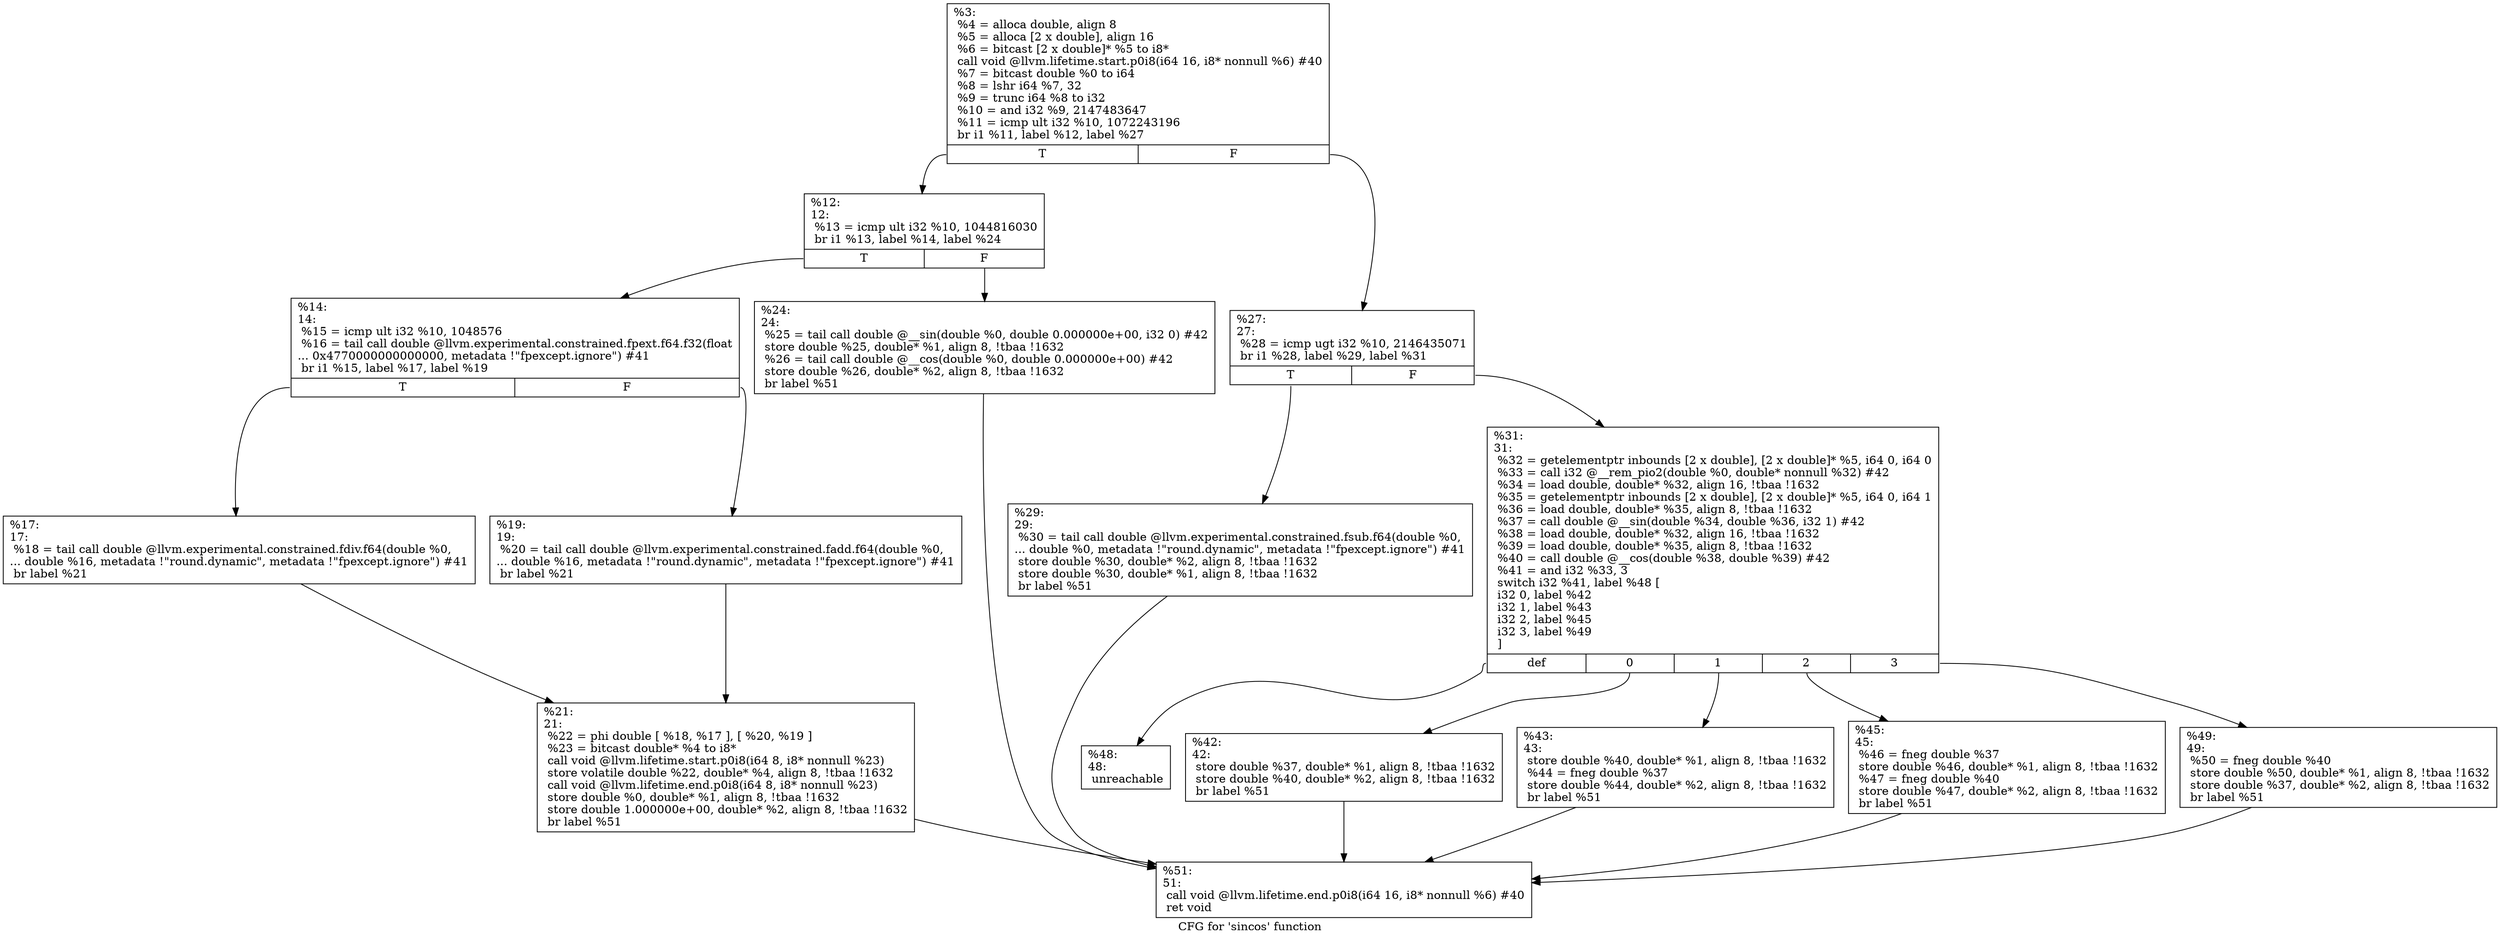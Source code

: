 digraph "CFG for 'sincos' function" {
	label="CFG for 'sincos' function";

	Node0x1be6aa0 [shape=record,label="{%3:\l  %4 = alloca double, align 8\l  %5 = alloca [2 x double], align 16\l  %6 = bitcast [2 x double]* %5 to i8*\l  call void @llvm.lifetime.start.p0i8(i64 16, i8* nonnull %6) #40\l  %7 = bitcast double %0 to i64\l  %8 = lshr i64 %7, 32\l  %9 = trunc i64 %8 to i32\l  %10 = and i32 %9, 2147483647\l  %11 = icmp ult i32 %10, 1072243196\l  br i1 %11, label %12, label %27\l|{<s0>T|<s1>F}}"];
	Node0x1be6aa0:s0 -> Node0x1be80a0;
	Node0x1be6aa0:s1 -> Node0x1be8390;
	Node0x1be80a0 [shape=record,label="{%12:\l12:                                               \l  %13 = icmp ult i32 %10, 1044816030\l  br i1 %13, label %14, label %24\l|{<s0>T|<s1>F}}"];
	Node0x1be80a0:s0 -> Node0x1be8200;
	Node0x1be80a0:s1 -> Node0x1be8340;
	Node0x1be8200 [shape=record,label="{%14:\l14:                                               \l  %15 = icmp ult i32 %10, 1048576\l  %16 = tail call double @llvm.experimental.constrained.fpext.f64.f32(float\l... 0x4770000000000000, metadata !\"fpexcept.ignore\") #41\l  br i1 %15, label %17, label %19\l|{<s0>T|<s1>F}}"];
	Node0x1be8200:s0 -> Node0x1be8250;
	Node0x1be8200:s1 -> Node0x1be82a0;
	Node0x1be8250 [shape=record,label="{%17:\l17:                                               \l  %18 = tail call double @llvm.experimental.constrained.fdiv.f64(double %0,\l... double %16, metadata !\"round.dynamic\", metadata !\"fpexcept.ignore\") #41\l  br label %21\l}"];
	Node0x1be8250 -> Node0x1be82f0;
	Node0x1be82a0 [shape=record,label="{%19:\l19:                                               \l  %20 = tail call double @llvm.experimental.constrained.fadd.f64(double %0,\l... double %16, metadata !\"round.dynamic\", metadata !\"fpexcept.ignore\") #41\l  br label %21\l}"];
	Node0x1be82a0 -> Node0x1be82f0;
	Node0x1be82f0 [shape=record,label="{%21:\l21:                                               \l  %22 = phi double [ %18, %17 ], [ %20, %19 ]\l  %23 = bitcast double* %4 to i8*\l  call void @llvm.lifetime.start.p0i8(i64 8, i8* nonnull %23)\l  store volatile double %22, double* %4, align 8, !tbaa !1632\l  call void @llvm.lifetime.end.p0i8(i64 8, i8* nonnull %23)\l  store double %0, double* %1, align 8, !tbaa !1632\l  store double 1.000000e+00, double* %2, align 8, !tbaa !1632\l  br label %51\l}"];
	Node0x1be82f0 -> Node0x1be8610;
	Node0x1be8340 [shape=record,label="{%24:\l24:                                               \l  %25 = tail call double @__sin(double %0, double 0.000000e+00, i32 0) #42\l  store double %25, double* %1, align 8, !tbaa !1632\l  %26 = tail call double @__cos(double %0, double 0.000000e+00) #42\l  store double %26, double* %2, align 8, !tbaa !1632\l  br label %51\l}"];
	Node0x1be8340 -> Node0x1be8610;
	Node0x1be8390 [shape=record,label="{%27:\l27:                                               \l  %28 = icmp ugt i32 %10, 2146435071\l  br i1 %28, label %29, label %31\l|{<s0>T|<s1>F}}"];
	Node0x1be8390:s0 -> Node0x1be83e0;
	Node0x1be8390:s1 -> Node0x1be8430;
	Node0x1be83e0 [shape=record,label="{%29:\l29:                                               \l  %30 = tail call double @llvm.experimental.constrained.fsub.f64(double %0,\l... double %0, metadata !\"round.dynamic\", metadata !\"fpexcept.ignore\") #41\l  store double %30, double* %2, align 8, !tbaa !1632\l  store double %30, double* %1, align 8, !tbaa !1632\l  br label %51\l}"];
	Node0x1be83e0 -> Node0x1be8610;
	Node0x1be8430 [shape=record,label="{%31:\l31:                                               \l  %32 = getelementptr inbounds [2 x double], [2 x double]* %5, i64 0, i64 0\l  %33 = call i32 @__rem_pio2(double %0, double* nonnull %32) #42\l  %34 = load double, double* %32, align 16, !tbaa !1632\l  %35 = getelementptr inbounds [2 x double], [2 x double]* %5, i64 0, i64 1\l  %36 = load double, double* %35, align 8, !tbaa !1632\l  %37 = call double @__sin(double %34, double %36, i32 1) #42\l  %38 = load double, double* %32, align 16, !tbaa !1632\l  %39 = load double, double* %35, align 8, !tbaa !1632\l  %40 = call double @__cos(double %38, double %39) #42\l  %41 = and i32 %33, 3\l  switch i32 %41, label %48 [\l    i32 0, label %42\l    i32 1, label %43\l    i32 2, label %45\l    i32 3, label %49\l  ]\l|{<s0>def|<s1>0|<s2>1|<s3>2|<s4>3}}"];
	Node0x1be8430:s0 -> Node0x1be8570;
	Node0x1be8430:s1 -> Node0x1be8480;
	Node0x1be8430:s2 -> Node0x1be84d0;
	Node0x1be8430:s3 -> Node0x1be8520;
	Node0x1be8430:s4 -> Node0x1be85c0;
	Node0x1be8480 [shape=record,label="{%42:\l42:                                               \l  store double %37, double* %1, align 8, !tbaa !1632\l  store double %40, double* %2, align 8, !tbaa !1632\l  br label %51\l}"];
	Node0x1be8480 -> Node0x1be8610;
	Node0x1be84d0 [shape=record,label="{%43:\l43:                                               \l  store double %40, double* %1, align 8, !tbaa !1632\l  %44 = fneg double %37\l  store double %44, double* %2, align 8, !tbaa !1632\l  br label %51\l}"];
	Node0x1be84d0 -> Node0x1be8610;
	Node0x1be8520 [shape=record,label="{%45:\l45:                                               \l  %46 = fneg double %37\l  store double %46, double* %1, align 8, !tbaa !1632\l  %47 = fneg double %40\l  store double %47, double* %2, align 8, !tbaa !1632\l  br label %51\l}"];
	Node0x1be8520 -> Node0x1be8610;
	Node0x1be8570 [shape=record,label="{%48:\l48:                                               \l  unreachable\l}"];
	Node0x1be85c0 [shape=record,label="{%49:\l49:                                               \l  %50 = fneg double %40\l  store double %50, double* %1, align 8, !tbaa !1632\l  store double %37, double* %2, align 8, !tbaa !1632\l  br label %51\l}"];
	Node0x1be85c0 -> Node0x1be8610;
	Node0x1be8610 [shape=record,label="{%51:\l51:                                               \l  call void @llvm.lifetime.end.p0i8(i64 16, i8* nonnull %6) #40\l  ret void\l}"];
}
